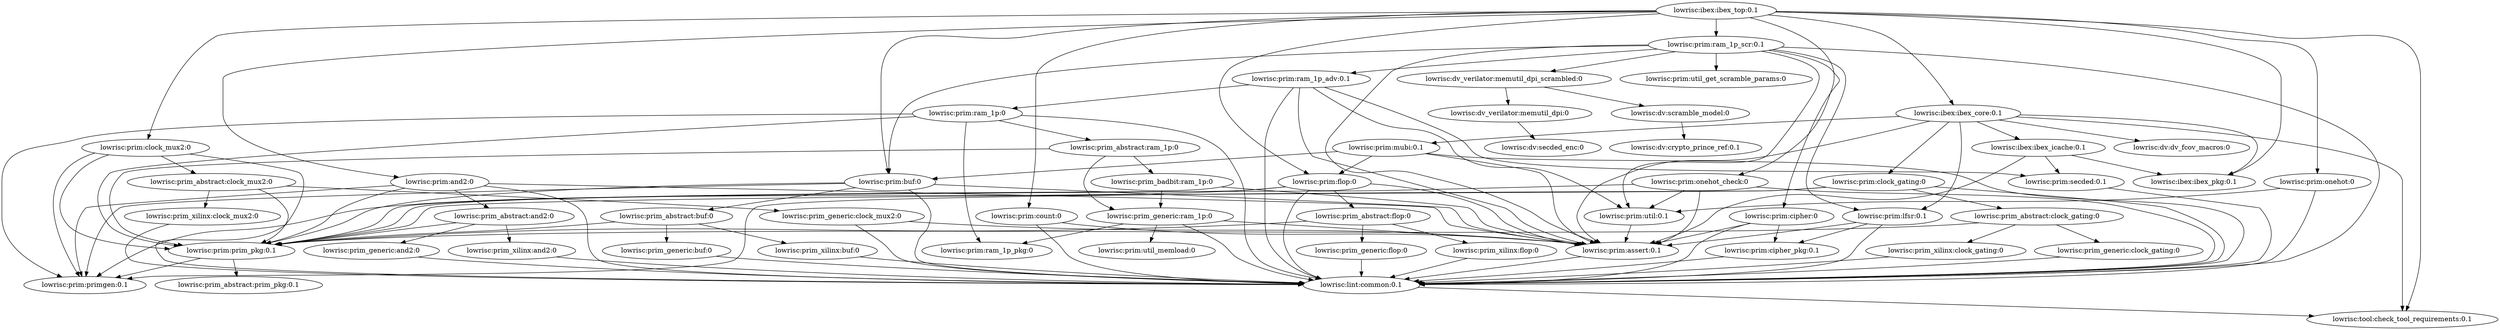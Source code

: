 digraph dependencies {
"lowrisc:ibex:ibex_top:0.1"->"lowrisc:prim:onehot_check:0"
"lowrisc:ibex:ibex_top:0.1"->"lowrisc:prim:and2:0"
"lowrisc:ibex:ibex_top:0.1"->"lowrisc:prim:buf:0"
"lowrisc:ibex:ibex_top:0.1"->"lowrisc:prim:clock_mux2:0"
"lowrisc:ibex:ibex_top:0.1"->"lowrisc:prim:ram_1p_scr:0.1"
"lowrisc:ibex:ibex_top:0.1"->"lowrisc:prim:count:0"
"lowrisc:ibex:ibex_top:0.1"->"lowrisc:ibex:ibex_pkg:0.1"
"lowrisc:ibex:ibex_top:0.1"->"lowrisc:tool:check_tool_requirements:0.1"
"lowrisc:ibex:ibex_top:0.1"->"lowrisc:prim:onehot:0"
"lowrisc:ibex:ibex_top:0.1"->"lowrisc:ibex:ibex_core:0.1"
"lowrisc:ibex:ibex_top:0.1"->"lowrisc:prim:flop:0"
"lowrisc:prim:onehot:0"->"lowrisc:lint:common:0.1"
"lowrisc:prim:onehot:0"->"lowrisc:prim:util:0.1"
"lowrisc:prim:util:0.1"->"lowrisc:prim:assert:0.1"
"lowrisc:prim:assert:0.1"->"lowrisc:lint:common:0.1"
"lowrisc:lint:common:0.1"->"lowrisc:tool:check_tool_requirements:0.1"
"lowrisc:prim:onehot_check:0"->"lowrisc:lint:common:0.1"
"lowrisc:prim:onehot_check:0"->"lowrisc:prim:util:0.1"
"lowrisc:prim:onehot_check:0"->"lowrisc:prim:assert:0.1"
"lowrisc:prim:onehot_check:0"->"lowrisc:prim:prim_pkg:0.1"
"lowrisc:prim:prim_pkg:0.1"->"lowrisc:prim_abstract:prim_pkg:0.1"
"lowrisc:prim:prim_pkg:0.1"->"lowrisc:prim:primgen:0.1"
"lowrisc:prim:ram_1p_scr:0.1"->"lowrisc:prim:ram_1p_adv:0.1"
"lowrisc:prim:ram_1p_scr:0.1"->"lowrisc:lint:common:0.1"
"lowrisc:prim:ram_1p_scr:0.1"->"lowrisc:prim:util:0.1"
"lowrisc:prim:ram_1p_scr:0.1"->"lowrisc:prim:cipher:0"
"lowrisc:prim:ram_1p_scr:0.1"->"lowrisc:prim:buf:0"
"lowrisc:prim:ram_1p_scr:0.1"->"lowrisc:prim:util_get_scramble_params:0"
"lowrisc:prim:ram_1p_scr:0.1"->"lowrisc:dv_verilator:memutil_dpi_scrambled:0"
"lowrisc:prim:ram_1p_scr:0.1"->"lowrisc:prim:assert:0.1"
"lowrisc:prim:ram_1p_scr:0.1"->"lowrisc:prim:lfsr:0.1"
"lowrisc:dv_verilator:memutil_dpi_scrambled:0"->"lowrisc:dv_verilator:memutil_dpi:0"
"lowrisc:dv_verilator:memutil_dpi_scrambled:0"->"lowrisc:dv:scramble_model:0"
"lowrisc:dv:scramble_model:0"->"lowrisc:dv:crypto_prince_ref:0.1"
"lowrisc:dv_verilator:memutil_dpi:0"->"lowrisc:dv:secded_enc:0"
"lowrisc:prim:cipher:0"->"lowrisc:lint:common:0.1"
"lowrisc:prim:cipher:0"->"lowrisc:prim:assert:0.1"
"lowrisc:prim:cipher:0"->"lowrisc:prim:cipher_pkg:0.1"
"lowrisc:prim:cipher_pkg:0.1"->"lowrisc:lint:common:0.1"
"lowrisc:prim:lfsr:0.1"->"lowrisc:lint:common:0.1"
"lowrisc:prim:lfsr:0.1"->"lowrisc:prim:assert:0.1"
"lowrisc:prim:lfsr:0.1"->"lowrisc:prim:cipher_pkg:0.1"
"lowrisc:prim:ram_1p_adv:0.1"->"lowrisc:lint:common:0.1"
"lowrisc:prim:ram_1p_adv:0.1"->"lowrisc:prim:util:0.1"
"lowrisc:prim:ram_1p_adv:0.1"->"lowrisc:prim:secded:0.1"
"lowrisc:prim:ram_1p_adv:0.1"->"lowrisc:prim:ram_1p:0"
"lowrisc:prim:ram_1p_adv:0.1"->"lowrisc:prim:assert:0.1"
"lowrisc:prim:ram_1p:0"->"lowrisc:lint:common:0.1"
"lowrisc:prim:ram_1p:0"->"lowrisc:prim_abstract:ram_1p:0"
"lowrisc:prim:ram_1p:0"->"lowrisc:prim:ram_1p_pkg:0"
"lowrisc:prim:ram_1p:0"->"lowrisc:prim:primgen:0.1"
"lowrisc:prim:ram_1p:0"->"lowrisc:prim:prim_pkg:0.1"
"lowrisc:prim_abstract:ram_1p:0"->"lowrisc:prim_badbit:ram_1p:0"
"lowrisc:prim_abstract:ram_1p:0"->"lowrisc:prim_generic:ram_1p:0"
"lowrisc:prim_abstract:ram_1p:0"->"lowrisc:prim:prim_pkg:0.1"
"lowrisc:prim_generic:ram_1p:0"->"lowrisc:prim:ram_1p_pkg:0"
"lowrisc:prim_generic:ram_1p:0"->"lowrisc:lint:common:0.1"
"lowrisc:prim_generic:ram_1p:0"->"lowrisc:prim:util_memload:0"
"lowrisc:prim_generic:ram_1p:0"->"lowrisc:prim:assert:0.1"
"lowrisc:prim_badbit:ram_1p:0"->"lowrisc:prim_generic:ram_1p:0"
"lowrisc:prim_badbit:ram_1p:0"->"lowrisc:prim:assert:0.1"
"lowrisc:prim:secded:0.1"->"lowrisc:lint:common:0.1"
"lowrisc:prim:flop:0"->"lowrisc:lint:common:0.1"
"lowrisc:prim:flop:0"->"lowrisc:prim_abstract:flop:0"
"lowrisc:prim:flop:0"->"lowrisc:prim:assert:0.1"
"lowrisc:prim:flop:0"->"lowrisc:prim:primgen:0.1"
"lowrisc:prim:flop:0"->"lowrisc:prim:prim_pkg:0.1"
"lowrisc:prim_abstract:flop:0"->"lowrisc:prim_xilinx:flop:0"
"lowrisc:prim_abstract:flop:0"->"lowrisc:prim_generic:flop:0"
"lowrisc:prim_abstract:flop:0"->"lowrisc:prim:prim_pkg:0.1"
"lowrisc:prim_generic:flop:0"->"lowrisc:lint:common:0.1"
"lowrisc:prim_xilinx:flop:0"->"lowrisc:lint:common:0.1"
"lowrisc:prim:count:0"->"lowrisc:lint:common:0.1"
"lowrisc:prim:count:0"->"lowrisc:prim:assert:0.1"
"lowrisc:prim:clock_mux2:0"->"lowrisc:lint:common:0.1"
"lowrisc:prim:clock_mux2:0"->"lowrisc:prim_abstract:clock_mux2:0"
"lowrisc:prim:clock_mux2:0"->"lowrisc:prim:primgen:0.1"
"lowrisc:prim:clock_mux2:0"->"lowrisc:prim:prim_pkg:0.1"
"lowrisc:prim_abstract:clock_mux2:0"->"lowrisc:prim_generic:clock_mux2:0"
"lowrisc:prim_abstract:clock_mux2:0"->"lowrisc:prim_xilinx:clock_mux2:0"
"lowrisc:prim_abstract:clock_mux2:0"->"lowrisc:prim:prim_pkg:0.1"
"lowrisc:prim_generic:clock_mux2:0"->"lowrisc:lint:common:0.1"
"lowrisc:prim_generic:clock_mux2:0"->"lowrisc:prim:assert:0.1"
"lowrisc:prim_xilinx:clock_mux2:0"->"lowrisc:lint:common:0.1"
"lowrisc:prim:buf:0"->"lowrisc:lint:common:0.1"
"lowrisc:prim:buf:0"->"lowrisc:prim:assert:0.1"
"lowrisc:prim:buf:0"->"lowrisc:prim_abstract:buf:0"
"lowrisc:prim:buf:0"->"lowrisc:prim:primgen:0.1"
"lowrisc:prim:buf:0"->"lowrisc:prim:prim_pkg:0.1"
"lowrisc:prim_abstract:buf:0"->"lowrisc:prim_generic:buf:0"
"lowrisc:prim_abstract:buf:0"->"lowrisc:prim:prim_pkg:0.1"
"lowrisc:prim_abstract:buf:0"->"lowrisc:prim_xilinx:buf:0"
"lowrisc:prim_generic:buf:0"->"lowrisc:lint:common:0.1"
"lowrisc:prim_xilinx:buf:0"->"lowrisc:lint:common:0.1"
"lowrisc:prim:and2:0"->"lowrisc:lint:common:0.1"
"lowrisc:prim:and2:0"->"lowrisc:prim_abstract:and2:0"
"lowrisc:prim:and2:0"->"lowrisc:prim:assert:0.1"
"lowrisc:prim:and2:0"->"lowrisc:prim:primgen:0.1"
"lowrisc:prim:and2:0"->"lowrisc:prim:prim_pkg:0.1"
"lowrisc:prim_abstract:and2:0"->"lowrisc:prim_generic:and2:0"
"lowrisc:prim_abstract:and2:0"->"lowrisc:prim_xilinx:and2:0"
"lowrisc:prim_abstract:and2:0"->"lowrisc:prim:prim_pkg:0.1"
"lowrisc:prim_xilinx:and2:0"->"lowrisc:lint:common:0.1"
"lowrisc:prim_generic:and2:0"->"lowrisc:lint:common:0.1"
"lowrisc:ibex:ibex_core:0.1"->"lowrisc:ibex:ibex_icache:0.1"
"lowrisc:ibex:ibex_core:0.1"->"lowrisc:prim:clock_gating:0"
"lowrisc:ibex:ibex_core:0.1"->"lowrisc:dv:dv_fcov_macros:0"
"lowrisc:ibex:ibex_core:0.1"->"lowrisc:ibex:ibex_pkg:0.1"
"lowrisc:ibex:ibex_core:0.1"->"lowrisc:tool:check_tool_requirements:0.1"
"lowrisc:ibex:ibex_core:0.1"->"lowrisc:prim:lfsr:0.1"
"lowrisc:ibex:ibex_core:0.1"->"lowrisc:prim:assert:0.1"
"lowrisc:ibex:ibex_core:0.1"->"lowrisc:prim:mubi:0.1"
"lowrisc:ibex:ibex_icache:0.1"->"lowrisc:ibex:ibex_pkg:0.1"
"lowrisc:ibex:ibex_icache:0.1"->"lowrisc:prim:assert:0.1"
"lowrisc:ibex:ibex_icache:0.1"->"lowrisc:prim:secded:0.1"
"lowrisc:prim:mubi:0.1"->"lowrisc:prim:flop:0"
"lowrisc:prim:mubi:0.1"->"lowrisc:lint:common:0.1"
"lowrisc:prim:mubi:0.1"->"lowrisc:prim:assert:0.1"
"lowrisc:prim:mubi:0.1"->"lowrisc:prim:buf:0"
"lowrisc:prim:clock_gating:0"->"lowrisc:lint:common:0.1"
"lowrisc:prim:clock_gating:0"->"lowrisc:prim:primgen:0.1"
"lowrisc:prim:clock_gating:0"->"lowrisc:prim:prim_pkg:0.1"
"lowrisc:prim:clock_gating:0"->"lowrisc:prim_abstract:clock_gating:0"
"lowrisc:prim_abstract:clock_gating:0"->"lowrisc:prim_xilinx:clock_gating:0"
"lowrisc:prim_abstract:clock_gating:0"->"lowrisc:prim:prim_pkg:0.1"
"lowrisc:prim_abstract:clock_gating:0"->"lowrisc:prim_generic:clock_gating:0"
"lowrisc:prim_generic:clock_gating:0"->"lowrisc:lint:common:0.1"
"lowrisc:prim_xilinx:clock_gating:0"->"lowrisc:lint:common:0.1"
}
